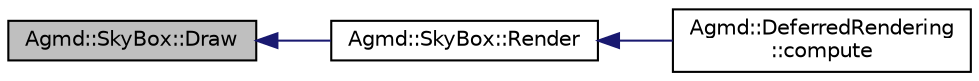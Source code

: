 digraph "Agmd::SkyBox::Draw"
{
  edge [fontname="Helvetica",fontsize="10",labelfontname="Helvetica",labelfontsize="10"];
  node [fontname="Helvetica",fontsize="10",shape=record];
  rankdir="LR";
  Node1 [label="Agmd::SkyBox::Draw",height=0.2,width=0.4,color="black", fillcolor="grey75", style="filled" fontcolor="black"];
  Node1 -> Node2 [dir="back",color="midnightblue",fontsize="10",style="solid"];
  Node2 [label="Agmd::SkyBox::Render",height=0.2,width=0.4,color="black", fillcolor="white", style="filled",URL="$class_agmd_1_1_sky_box.html#a693474fc6f545526cfcdfb91e60c8464"];
  Node2 -> Node3 [dir="back",color="midnightblue",fontsize="10",style="solid"];
  Node3 [label="Agmd::DeferredRendering\l::compute",height=0.2,width=0.4,color="black", fillcolor="white", style="filled",URL="$class_agmd_1_1_deferred_rendering.html#a515c1e13b229417261fa43f77e594076"];
}
